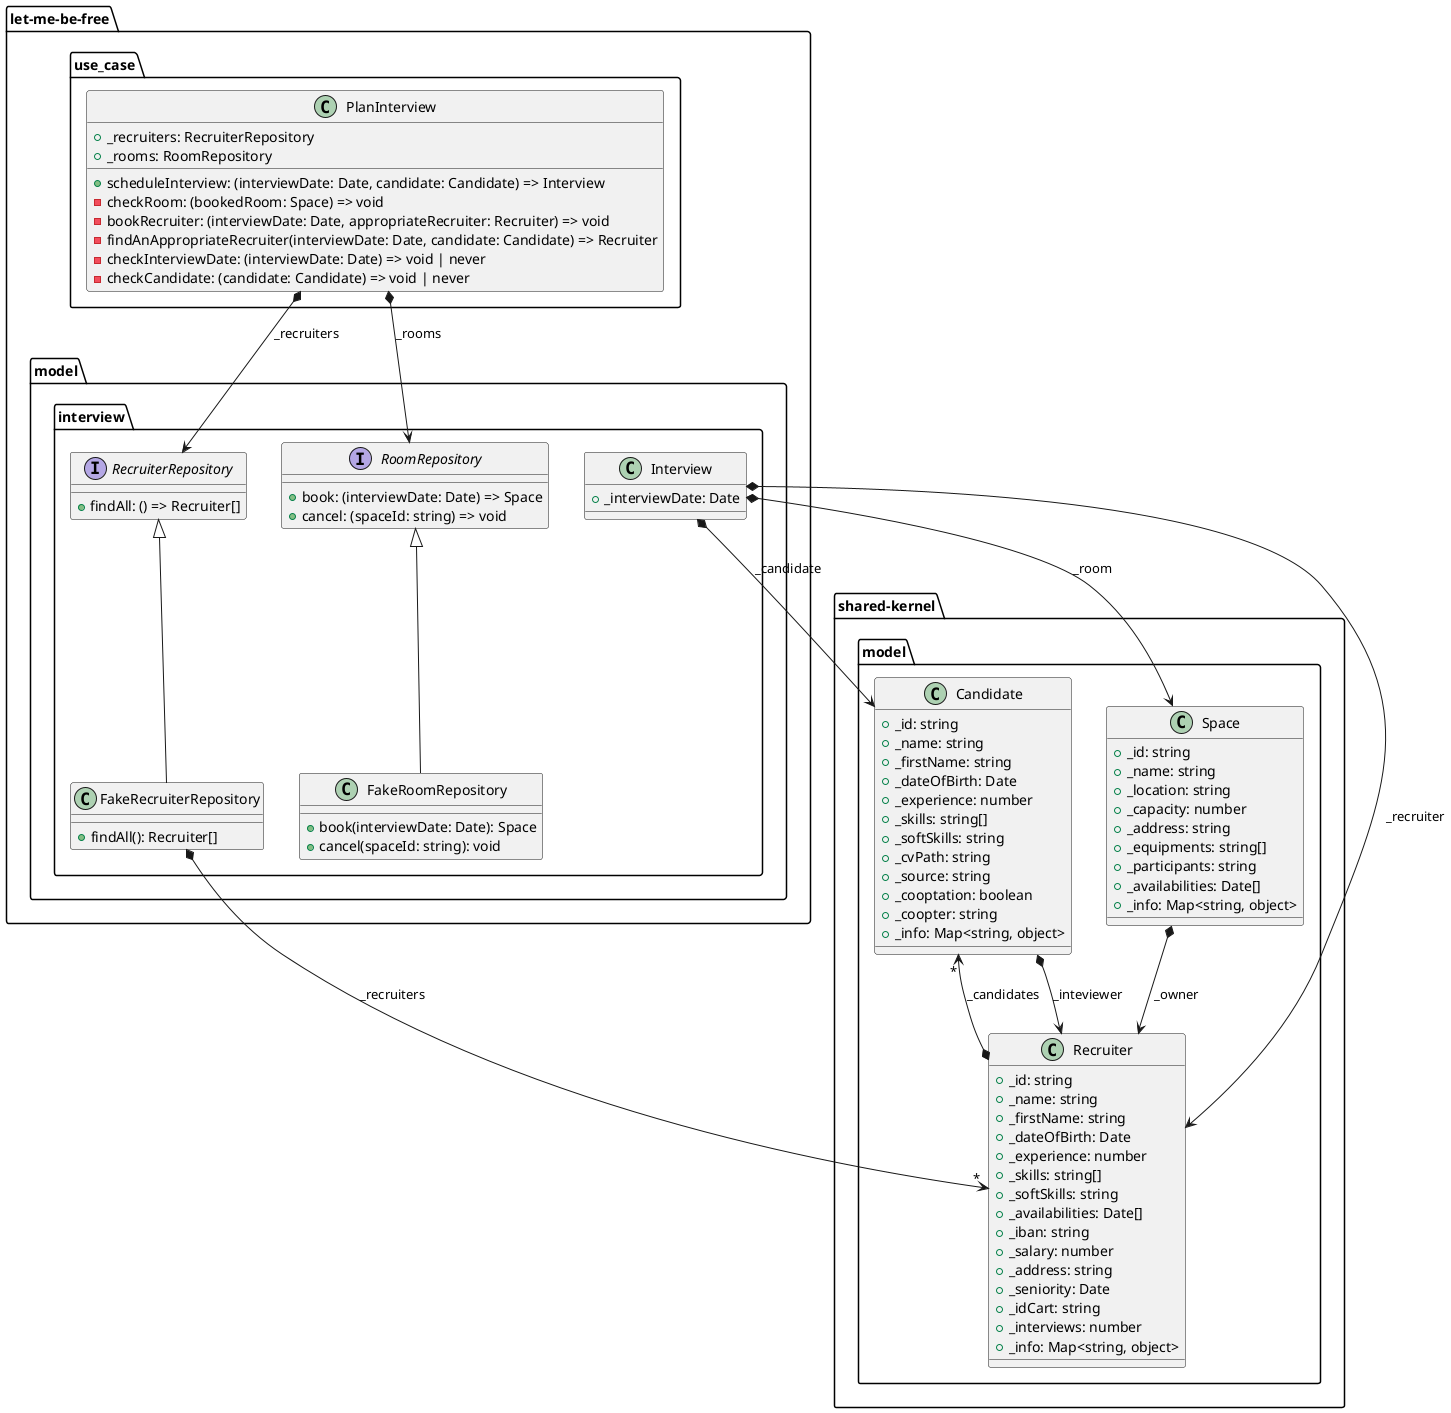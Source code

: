 @startuml name "Domain Model"

package "shared-kernel.model" {
    class Candidate {
        +_id: string
        +_name: string
        +_firstName: string
        +_dateOfBirth: Date
        +_experience: number
        +_skills: string[]
        +_softSkills: string
        +_cvPath: string
        +_source: string
        +_cooptation: boolean
        +_coopter: string
        +_info: Map<string, object>
    }

    class Recruiter {
        +_id: string
        +_name: string
        +_firstName: string
        +_dateOfBirth: Date
        +_experience: number
        +_skills: string[]
        +_softSkills: string
        +_availabilities: Date[]
        +_iban: string
        +_salary: number
        +_address: string
        +_seniority: Date
        +_idCart: string
        +_interviews: number
        +_info: Map<string, object>
    }

    class Space {
        +_id: string
        +_name: string
        +_location: string
        +_capacity: number
        +_address: string
        +_equipments: string[]
        +_participants: string
        +_availabilities: Date[]
        +_info: Map<string, object>
    }

    Space *--> Recruiter : _owner
    Recruiter <--* Candidate : _inteviewer
    Candidate "*" <--* Recruiter : _candidates
}

package "let-me-be-free.model.interview" {
    interface RecruiterRepository {
        +findAll: () => Recruiter[]
    }

    interface RoomRepository {
        +book: (interviewDate: Date) => Space
        +cancel: (spaceId: string) => void
    }

    class Interview {
        +_interviewDate: Date
    }

    class FakeRoomRepository extends RoomRepository {
        +book(interviewDate: Date): Space
        +cancel(spaceId: string): void
    }

    class FakeRecruiterRepository extends RecruiterRepository {
        +findAll(): Recruiter[]
    }

    FakeRecruiterRepository *--> "*" Recruiter : _recruiters
    Interview *--> Recruiter : _recruiter
    Interview *--> Candidate : _candidate
    Interview *--> Space : _room
}

package "let-me-be-free.use_case" {
    class PlanInterview {
        +_recruiters: RecruiterRepository
        +_rooms: RoomRepository
        +scheduleInterview: (interviewDate: Date, candidate: Candidate) => Interview
        -checkRoom: (bookedRoom: Space) => void
        -bookRecruiter: (interviewDate: Date, appropriateRecruiter: Recruiter) => void
        -findAnAppropriateRecruiter(interviewDate: Date, candidate: Candidate) => Recruiter
        -checkInterviewDate: (interviewDate: Date) => void | never
        -checkCandidate: (candidate: Candidate) => void | never
    }

    PlanInterview *--> RecruiterRepository : _recruiters
    PlanInterview *--> RoomRepository : _rooms
}
@enduml